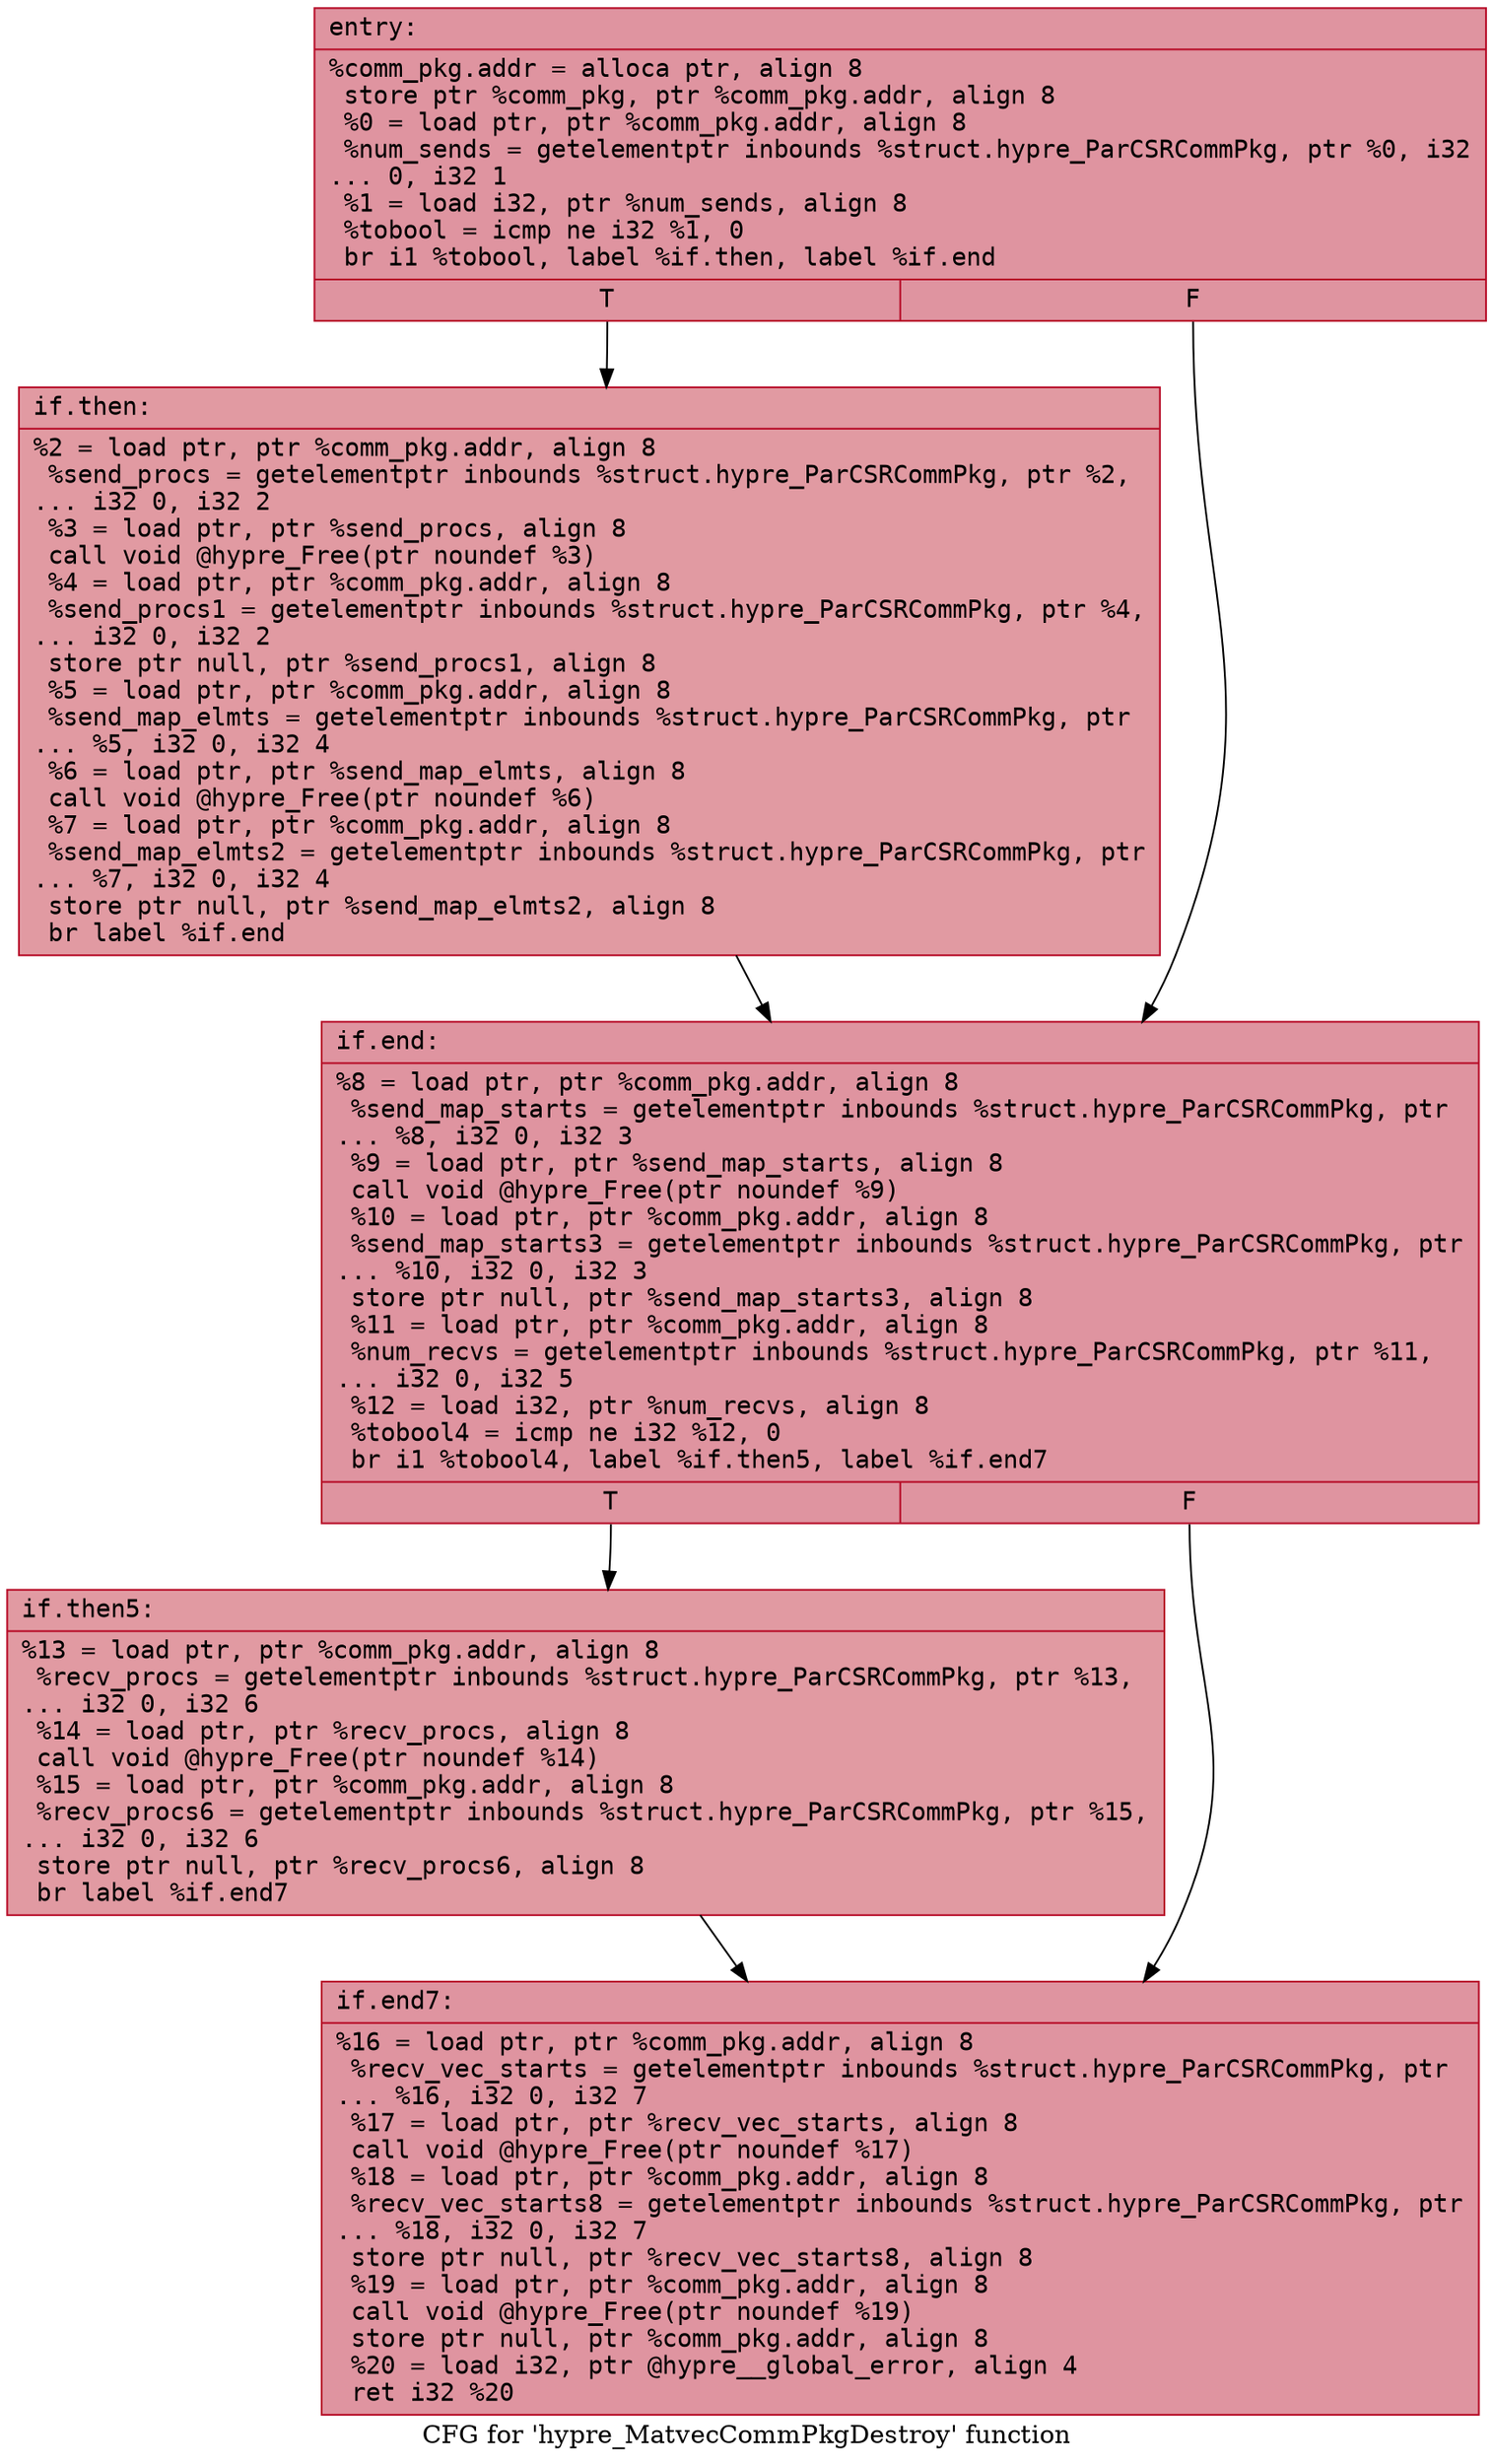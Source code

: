 digraph "CFG for 'hypre_MatvecCommPkgDestroy' function" {
	label="CFG for 'hypre_MatvecCommPkgDestroy' function";

	Node0x55660d43fde0 [shape=record,color="#b70d28ff", style=filled, fillcolor="#b70d2870" fontname="Courier",label="{entry:\l|  %comm_pkg.addr = alloca ptr, align 8\l  store ptr %comm_pkg, ptr %comm_pkg.addr, align 8\l  %0 = load ptr, ptr %comm_pkg.addr, align 8\l  %num_sends = getelementptr inbounds %struct.hypre_ParCSRCommPkg, ptr %0, i32\l... 0, i32 1\l  %1 = load i32, ptr %num_sends, align 8\l  %tobool = icmp ne i32 %1, 0\l  br i1 %tobool, label %if.then, label %if.end\l|{<s0>T|<s1>F}}"];
	Node0x55660d43fde0:s0 -> Node0x55660d43ffc0[tooltip="entry -> if.then\nProbability 62.50%" ];
	Node0x55660d43fde0:s1 -> Node0x55660d440030[tooltip="entry -> if.end\nProbability 37.50%" ];
	Node0x55660d43ffc0 [shape=record,color="#b70d28ff", style=filled, fillcolor="#bb1b2c70" fontname="Courier",label="{if.then:\l|  %2 = load ptr, ptr %comm_pkg.addr, align 8\l  %send_procs = getelementptr inbounds %struct.hypre_ParCSRCommPkg, ptr %2,\l... i32 0, i32 2\l  %3 = load ptr, ptr %send_procs, align 8\l  call void @hypre_Free(ptr noundef %3)\l  %4 = load ptr, ptr %comm_pkg.addr, align 8\l  %send_procs1 = getelementptr inbounds %struct.hypre_ParCSRCommPkg, ptr %4,\l... i32 0, i32 2\l  store ptr null, ptr %send_procs1, align 8\l  %5 = load ptr, ptr %comm_pkg.addr, align 8\l  %send_map_elmts = getelementptr inbounds %struct.hypre_ParCSRCommPkg, ptr\l... %5, i32 0, i32 4\l  %6 = load ptr, ptr %send_map_elmts, align 8\l  call void @hypre_Free(ptr noundef %6)\l  %7 = load ptr, ptr %comm_pkg.addr, align 8\l  %send_map_elmts2 = getelementptr inbounds %struct.hypre_ParCSRCommPkg, ptr\l... %7, i32 0, i32 4\l  store ptr null, ptr %send_map_elmts2, align 8\l  br label %if.end\l}"];
	Node0x55660d43ffc0 -> Node0x55660d440030[tooltip="if.then -> if.end\nProbability 100.00%" ];
	Node0x55660d440030 [shape=record,color="#b70d28ff", style=filled, fillcolor="#b70d2870" fontname="Courier",label="{if.end:\l|  %8 = load ptr, ptr %comm_pkg.addr, align 8\l  %send_map_starts = getelementptr inbounds %struct.hypre_ParCSRCommPkg, ptr\l... %8, i32 0, i32 3\l  %9 = load ptr, ptr %send_map_starts, align 8\l  call void @hypre_Free(ptr noundef %9)\l  %10 = load ptr, ptr %comm_pkg.addr, align 8\l  %send_map_starts3 = getelementptr inbounds %struct.hypre_ParCSRCommPkg, ptr\l... %10, i32 0, i32 3\l  store ptr null, ptr %send_map_starts3, align 8\l  %11 = load ptr, ptr %comm_pkg.addr, align 8\l  %num_recvs = getelementptr inbounds %struct.hypre_ParCSRCommPkg, ptr %11,\l... i32 0, i32 5\l  %12 = load i32, ptr %num_recvs, align 8\l  %tobool4 = icmp ne i32 %12, 0\l  br i1 %tobool4, label %if.then5, label %if.end7\l|{<s0>T|<s1>F}}"];
	Node0x55660d440030:s0 -> Node0x55660d4414c0[tooltip="if.end -> if.then5\nProbability 62.50%" ];
	Node0x55660d440030:s1 -> Node0x55660d441510[tooltip="if.end -> if.end7\nProbability 37.50%" ];
	Node0x55660d4414c0 [shape=record,color="#b70d28ff", style=filled, fillcolor="#bb1b2c70" fontname="Courier",label="{if.then5:\l|  %13 = load ptr, ptr %comm_pkg.addr, align 8\l  %recv_procs = getelementptr inbounds %struct.hypre_ParCSRCommPkg, ptr %13,\l... i32 0, i32 6\l  %14 = load ptr, ptr %recv_procs, align 8\l  call void @hypre_Free(ptr noundef %14)\l  %15 = load ptr, ptr %comm_pkg.addr, align 8\l  %recv_procs6 = getelementptr inbounds %struct.hypre_ParCSRCommPkg, ptr %15,\l... i32 0, i32 6\l  store ptr null, ptr %recv_procs6, align 8\l  br label %if.end7\l}"];
	Node0x55660d4414c0 -> Node0x55660d441510[tooltip="if.then5 -> if.end7\nProbability 100.00%" ];
	Node0x55660d441510 [shape=record,color="#b70d28ff", style=filled, fillcolor="#b70d2870" fontname="Courier",label="{if.end7:\l|  %16 = load ptr, ptr %comm_pkg.addr, align 8\l  %recv_vec_starts = getelementptr inbounds %struct.hypre_ParCSRCommPkg, ptr\l... %16, i32 0, i32 7\l  %17 = load ptr, ptr %recv_vec_starts, align 8\l  call void @hypre_Free(ptr noundef %17)\l  %18 = load ptr, ptr %comm_pkg.addr, align 8\l  %recv_vec_starts8 = getelementptr inbounds %struct.hypre_ParCSRCommPkg, ptr\l... %18, i32 0, i32 7\l  store ptr null, ptr %recv_vec_starts8, align 8\l  %19 = load ptr, ptr %comm_pkg.addr, align 8\l  call void @hypre_Free(ptr noundef %19)\l  store ptr null, ptr %comm_pkg.addr, align 8\l  %20 = load i32, ptr @hypre__global_error, align 4\l  ret i32 %20\l}"];
}
